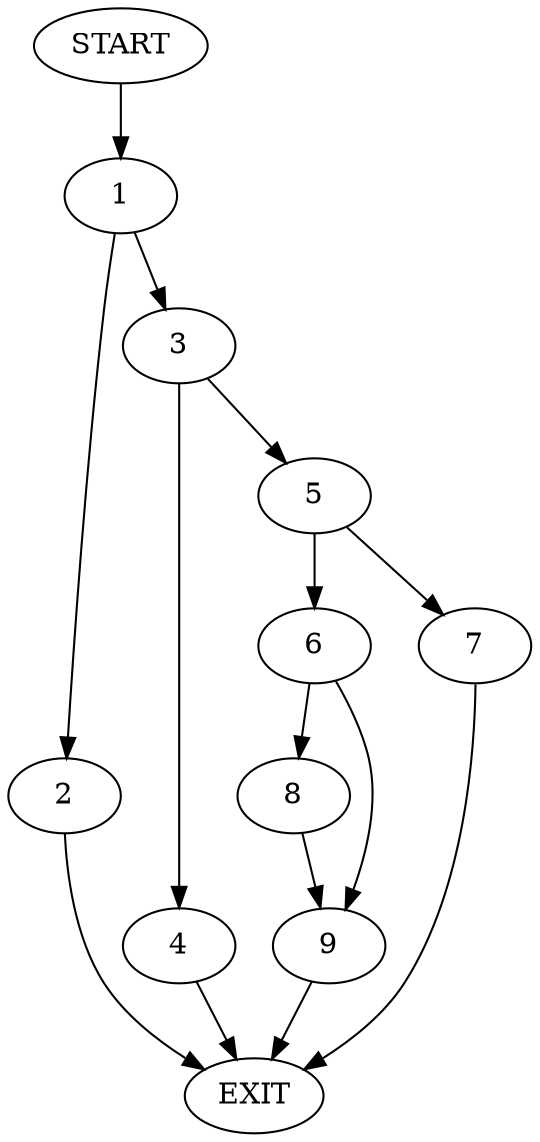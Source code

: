 digraph {
0 [label="START"]
10 [label="EXIT"]
0 -> 1
1 -> 2
1 -> 3
3 -> 4
3 -> 5
2 -> 10
4 -> 10
5 -> 6
5 -> 7
6 -> 8
6 -> 9
7 -> 10
8 -> 9
9 -> 10
}
